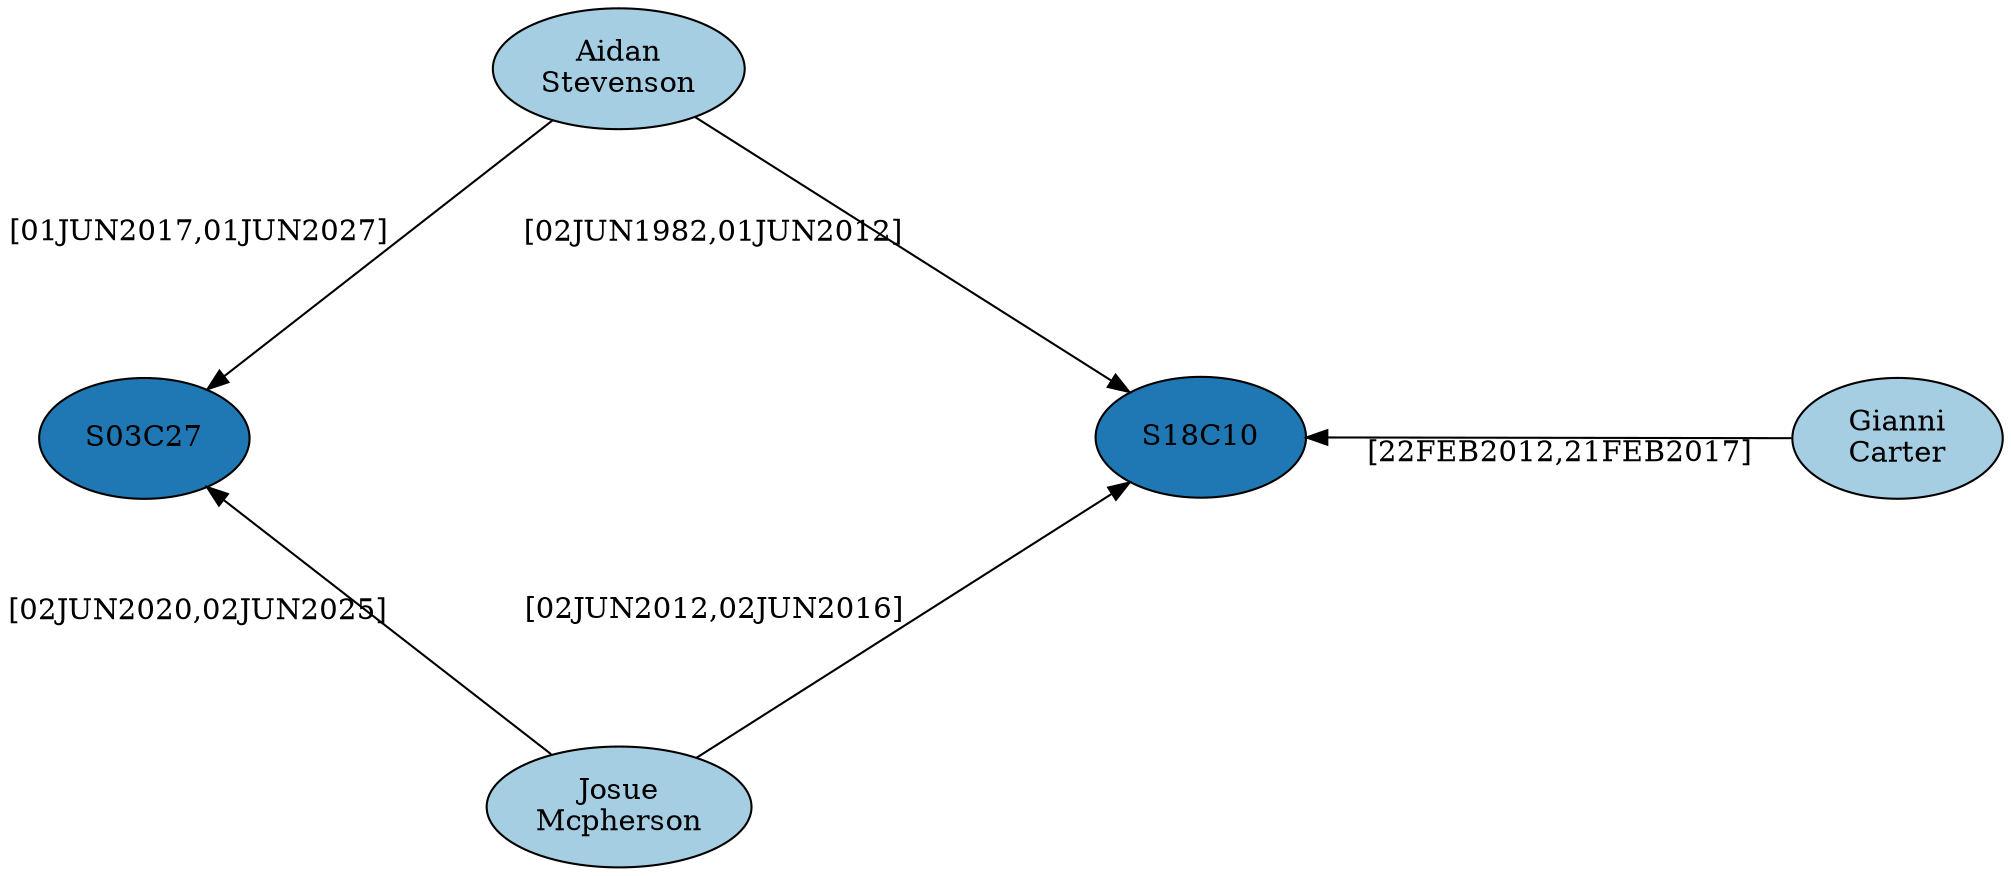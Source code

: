 digraph G {
layout=sfdp
node[colorscheme=paired8, style=filled, color=black, fixedSize=true, width=1.4, height=.8]
"I39646"[fillcolor= "1",label= "Gianni\nCarter"]
"I46215"[fillcolor= "1",label= "Josue\nMcpherson"]
"I37491"[fillcolor= "1",label= "Aidan\nStevenson"]
"R05P05S03C27"[fillcolor= "2",label= "S03C27"]
"R05P01S18C10"[fillcolor= "2",label= "S18C10"]
"I37491" -> "R05P01S18C10"[label= "[02JUN1982,01JUN2012]"]
"I37491" -> "R05P05S03C27"[label= "[01JUN2017,01JUN2027]"]
"I39646" -> "R05P01S18C10"[label= "[22FEB2012,21FEB2017]"]
"I46215" -> "R05P01S18C10"[label= "[02JUN2012,02JUN2016]"]
"I46215" -> "R05P05S03C27"[label= "[02JUN2020,02JUN2025]"]
}
